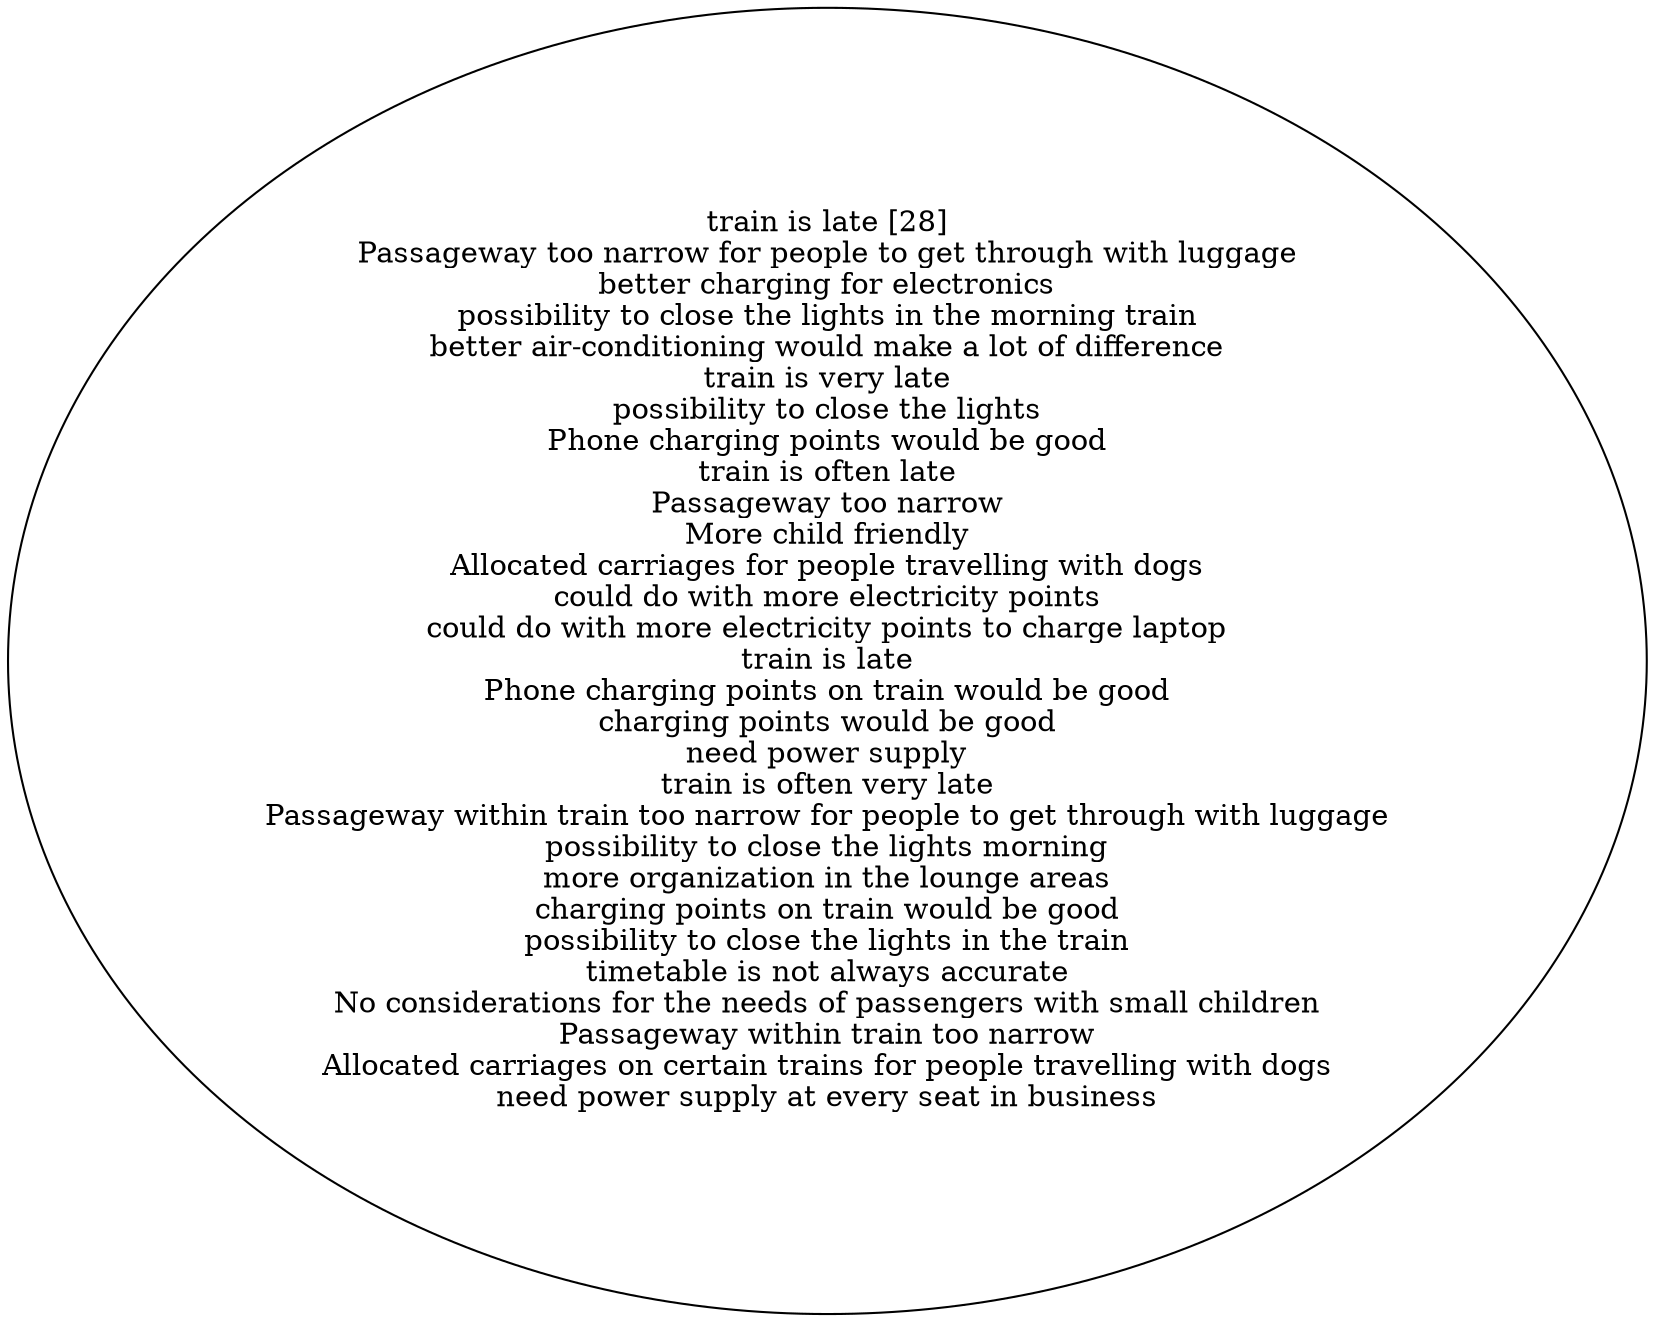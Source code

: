 digraph collapsedGraph {
"train is late [28]\nPassageway too narrow for people to get through with luggage\nbetter charging for electronics\npossibility to close the lights in the morning train\nbetter air-conditioning would make a lot of difference\ntrain is very late\npossibility to close the lights\nPhone charging points would be good\ntrain is often late\nPassageway too narrow\nMore child friendly\nAllocated carriages for people travelling with dogs\ncould do with more electricity points\ncould do with more electricity points to charge laptop\ntrain is late\nPhone charging points on train would be good\ncharging points would be good\nneed power supply\ntrain is often very late\nPassageway within train too narrow for people to get through with luggage\npossibility to close the lights morning\nmore organization in the lounge areas\ncharging points on train would be good\npossibility to close the lights in the train\ntimetable is not always accurate\nNo considerations for the needs of passengers with small children\nPassageway within train too narrow\nAllocated carriages on certain trains for people travelling with dogs\nneed power supply at every seat in business"}